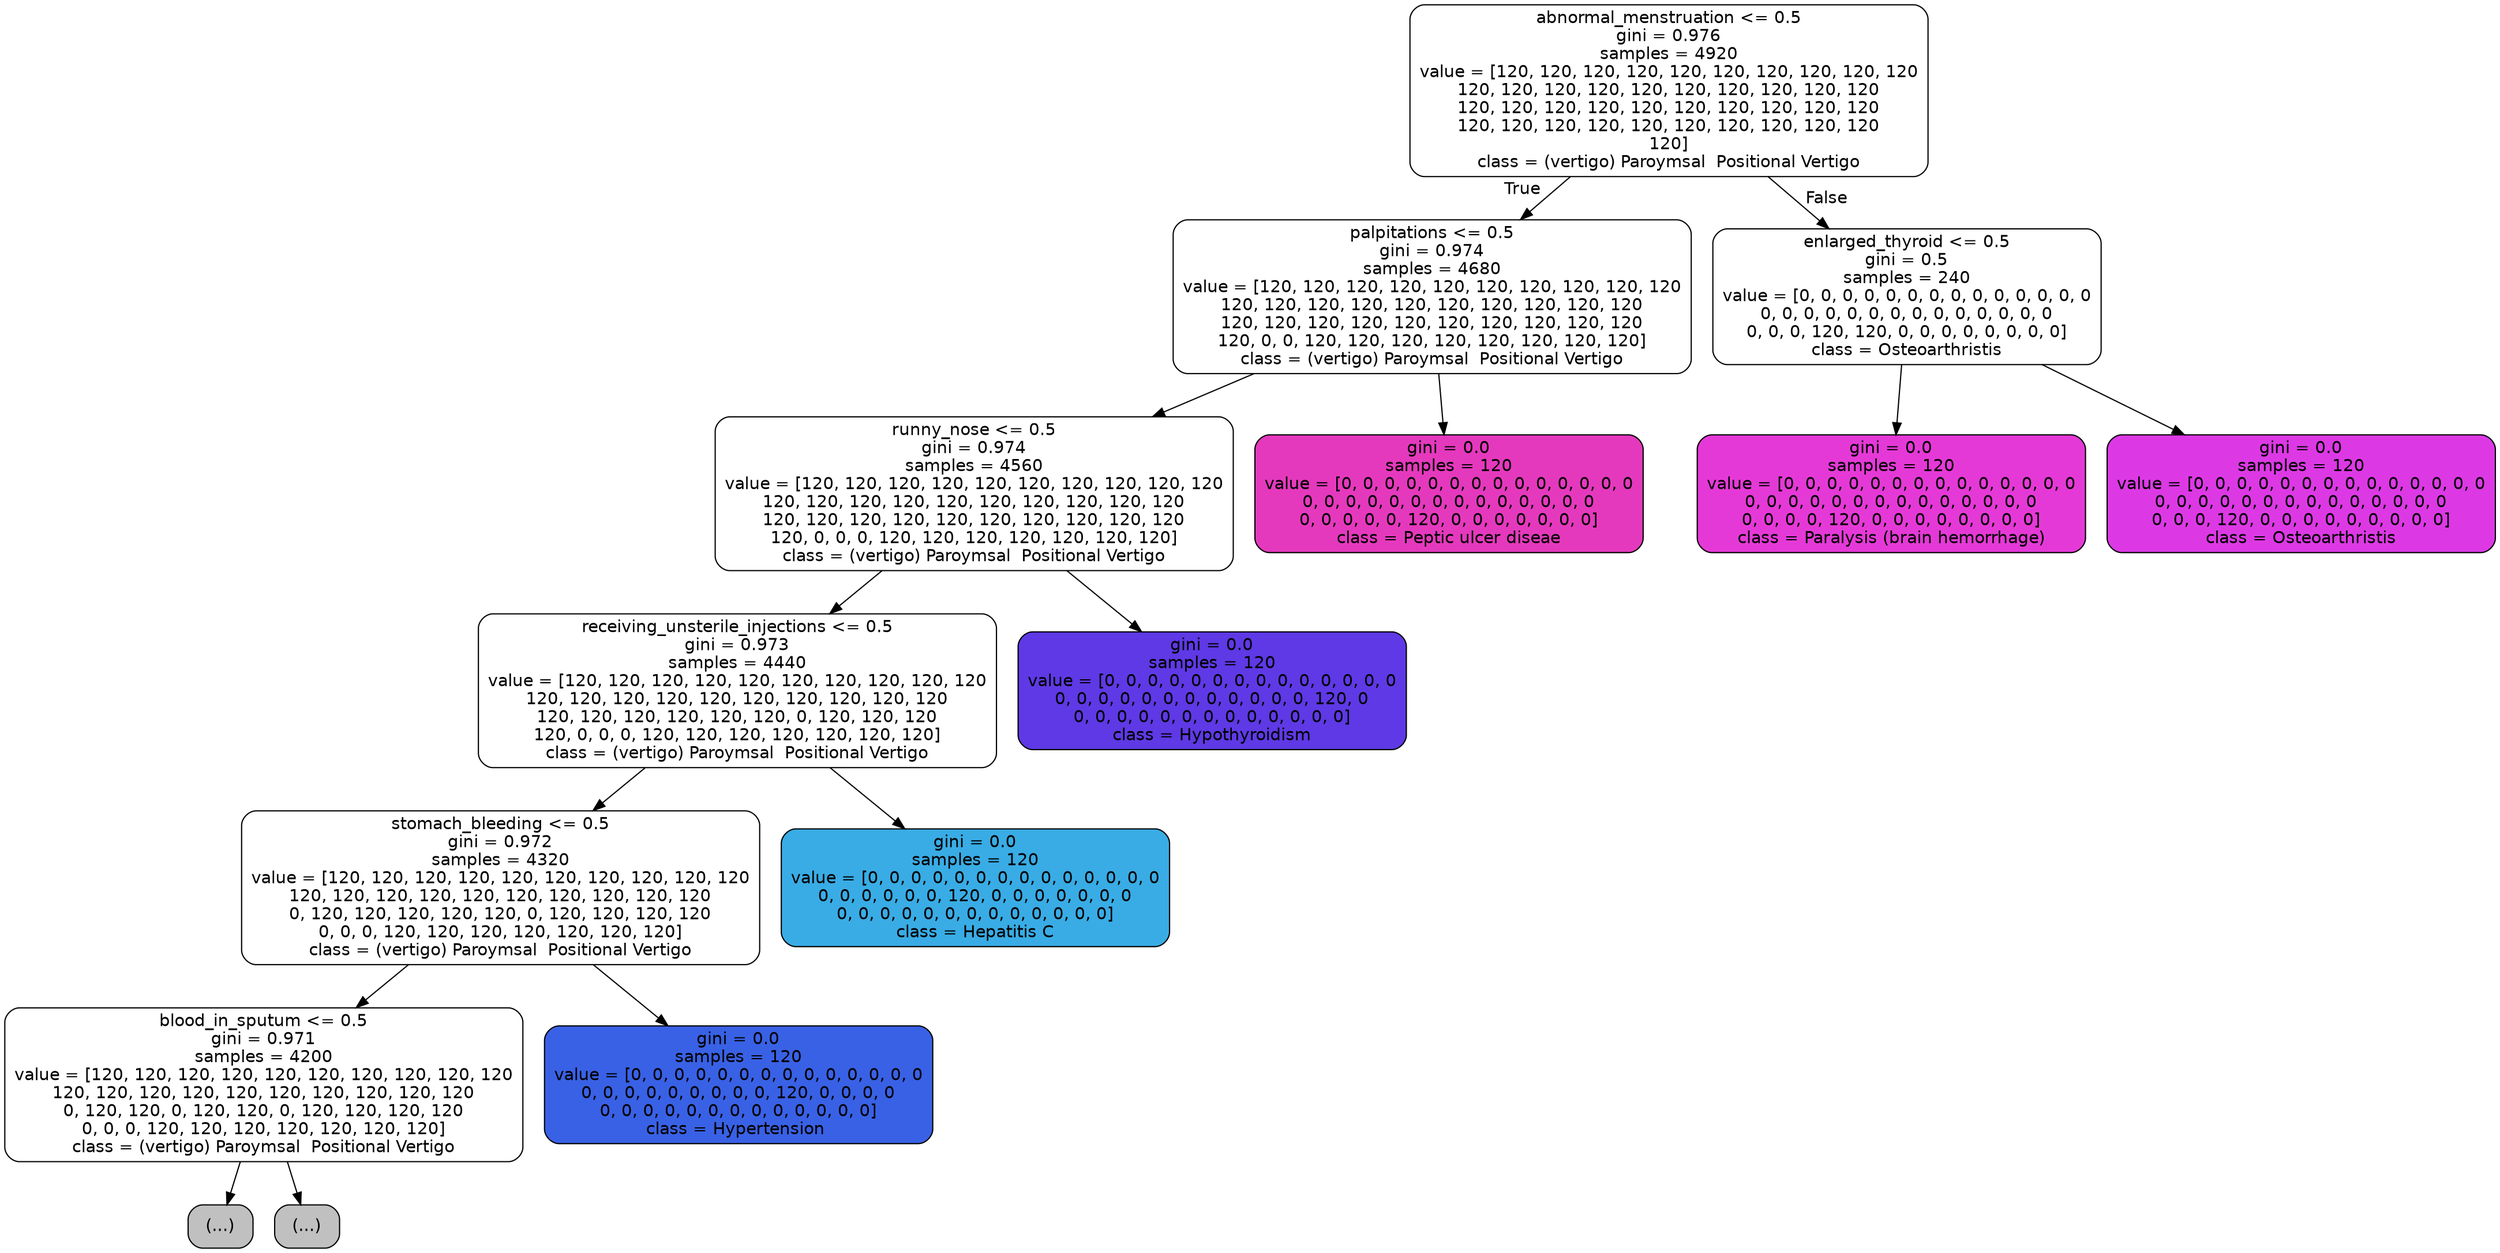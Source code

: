 digraph Tree {
node [shape=box, style="filled, rounded", color="black", fontname=helvetica] ;
edge [fontname=helvetica] ;
0 [label="abnormal_menstruation <= 0.5\ngini = 0.976\nsamples = 4920\nvalue = [120, 120, 120, 120, 120, 120, 120, 120, 120, 120\n120, 120, 120, 120, 120, 120, 120, 120, 120, 120\n120, 120, 120, 120, 120, 120, 120, 120, 120, 120\n120, 120, 120, 120, 120, 120, 120, 120, 120, 120\n120]\nclass = (vertigo) Paroymsal  Positional Vertigo", fillcolor="#ffffff"] ;
1 [label="palpitations <= 0.5\ngini = 0.974\nsamples = 4680\nvalue = [120, 120, 120, 120, 120, 120, 120, 120, 120, 120\n120, 120, 120, 120, 120, 120, 120, 120, 120, 120\n120, 120, 120, 120, 120, 120, 120, 120, 120, 120\n120, 0, 0, 120, 120, 120, 120, 120, 120, 120, 120]\nclass = (vertigo) Paroymsal  Positional Vertigo", fillcolor="#ffffff"] ;
0 -> 1 [labeldistance=2.5, labelangle=45, headlabel="True"] ;
2 [label="runny_nose <= 0.5\ngini = 0.974\nsamples = 4560\nvalue = [120, 120, 120, 120, 120, 120, 120, 120, 120, 120\n120, 120, 120, 120, 120, 120, 120, 120, 120, 120\n120, 120, 120, 120, 120, 120, 120, 120, 120, 120\n120, 0, 0, 0, 120, 120, 120, 120, 120, 120, 120]\nclass = (vertigo) Paroymsal  Positional Vertigo", fillcolor="#ffffff"] ;
1 -> 2 ;
3 [label="receiving_unsterile_injections <= 0.5\ngini = 0.973\nsamples = 4440\nvalue = [120, 120, 120, 120, 120, 120, 120, 120, 120, 120\n120, 120, 120, 120, 120, 120, 120, 120, 120, 120\n120, 120, 120, 120, 120, 120, 0, 120, 120, 120\n120, 0, 0, 0, 120, 120, 120, 120, 120, 120, 120]\nclass = (vertigo) Paroymsal  Positional Vertigo", fillcolor="#ffffff"] ;
2 -> 3 ;
4 [label="stomach_bleeding <= 0.5\ngini = 0.972\nsamples = 4320\nvalue = [120, 120, 120, 120, 120, 120, 120, 120, 120, 120\n120, 120, 120, 120, 120, 120, 120, 120, 120, 120\n0, 120, 120, 120, 120, 120, 0, 120, 120, 120, 120\n0, 0, 0, 120, 120, 120, 120, 120, 120, 120]\nclass = (vertigo) Paroymsal  Positional Vertigo", fillcolor="#ffffff"] ;
3 -> 4 ;
5 [label="blood_in_sputum <= 0.5\ngini = 0.971\nsamples = 4200\nvalue = [120, 120, 120, 120, 120, 120, 120, 120, 120, 120\n120, 120, 120, 120, 120, 120, 120, 120, 120, 120\n0, 120, 120, 0, 120, 120, 0, 120, 120, 120, 120\n0, 0, 0, 120, 120, 120, 120, 120, 120, 120]\nclass = (vertigo) Paroymsal  Positional Vertigo", fillcolor="#ffffff"] ;
4 -> 5 ;
6 [label="(...)", fillcolor="#C0C0C0"] ;
5 -> 6 ;
107 [label="(...)", fillcolor="#C0C0C0"] ;
5 -> 107 ;
108 [label="gini = 0.0\nsamples = 120\nvalue = [0, 0, 0, 0, 0, 0, 0, 0, 0, 0, 0, 0, 0, 0\n0, 0, 0, 0, 0, 0, 0, 0, 0, 120, 0, 0, 0, 0\n0, 0, 0, 0, 0, 0, 0, 0, 0, 0, 0, 0, 0]\nclass = Hypertension ", fillcolor="#3961e5"] ;
4 -> 108 ;
109 [label="gini = 0.0\nsamples = 120\nvalue = [0, 0, 0, 0, 0, 0, 0, 0, 0, 0, 0, 0, 0, 0\n0, 0, 0, 0, 0, 0, 120, 0, 0, 0, 0, 0, 0, 0\n0, 0, 0, 0, 0, 0, 0, 0, 0, 0, 0, 0, 0]\nclass = Hepatitis C", fillcolor="#39ace5"] ;
3 -> 109 ;
110 [label="gini = 0.0\nsamples = 120\nvalue = [0, 0, 0, 0, 0, 0, 0, 0, 0, 0, 0, 0, 0, 0\n0, 0, 0, 0, 0, 0, 0, 0, 0, 0, 0, 0, 120, 0\n0, 0, 0, 0, 0, 0, 0, 0, 0, 0, 0, 0, 0]\nclass = Hypothyroidism", fillcolor="#5e39e5"] ;
2 -> 110 ;
111 [label="gini = 0.0\nsamples = 120\nvalue = [0, 0, 0, 0, 0, 0, 0, 0, 0, 0, 0, 0, 0, 0\n0, 0, 0, 0, 0, 0, 0, 0, 0, 0, 0, 0, 0, 0\n0, 0, 0, 0, 0, 120, 0, 0, 0, 0, 0, 0, 0]\nclass = Peptic ulcer diseae", fillcolor="#e539bd"] ;
1 -> 111 ;
112 [label="enlarged_thyroid <= 0.5\ngini = 0.5\nsamples = 240\nvalue = [0, 0, 0, 0, 0, 0, 0, 0, 0, 0, 0, 0, 0, 0\n0, 0, 0, 0, 0, 0, 0, 0, 0, 0, 0, 0, 0, 0\n0, 0, 0, 120, 120, 0, 0, 0, 0, 0, 0, 0, 0]\nclass = Osteoarthristis", fillcolor="#ffffff"] ;
0 -> 112 [labeldistance=2.5, labelangle=-45, headlabel="False"] ;
113 [label="gini = 0.0\nsamples = 120\nvalue = [0, 0, 0, 0, 0, 0, 0, 0, 0, 0, 0, 0, 0, 0\n0, 0, 0, 0, 0, 0, 0, 0, 0, 0, 0, 0, 0, 0\n0, 0, 0, 0, 120, 0, 0, 0, 0, 0, 0, 0, 0]\nclass = Paralysis (brain hemorrhage)", fillcolor="#e539d7"] ;
112 -> 113 ;
114 [label="gini = 0.0\nsamples = 120\nvalue = [0, 0, 0, 0, 0, 0, 0, 0, 0, 0, 0, 0, 0, 0\n0, 0, 0, 0, 0, 0, 0, 0, 0, 0, 0, 0, 0, 0\n0, 0, 0, 120, 0, 0, 0, 0, 0, 0, 0, 0, 0]\nclass = Osteoarthristis", fillcolor="#dc39e5"] ;
112 -> 114 ;
}